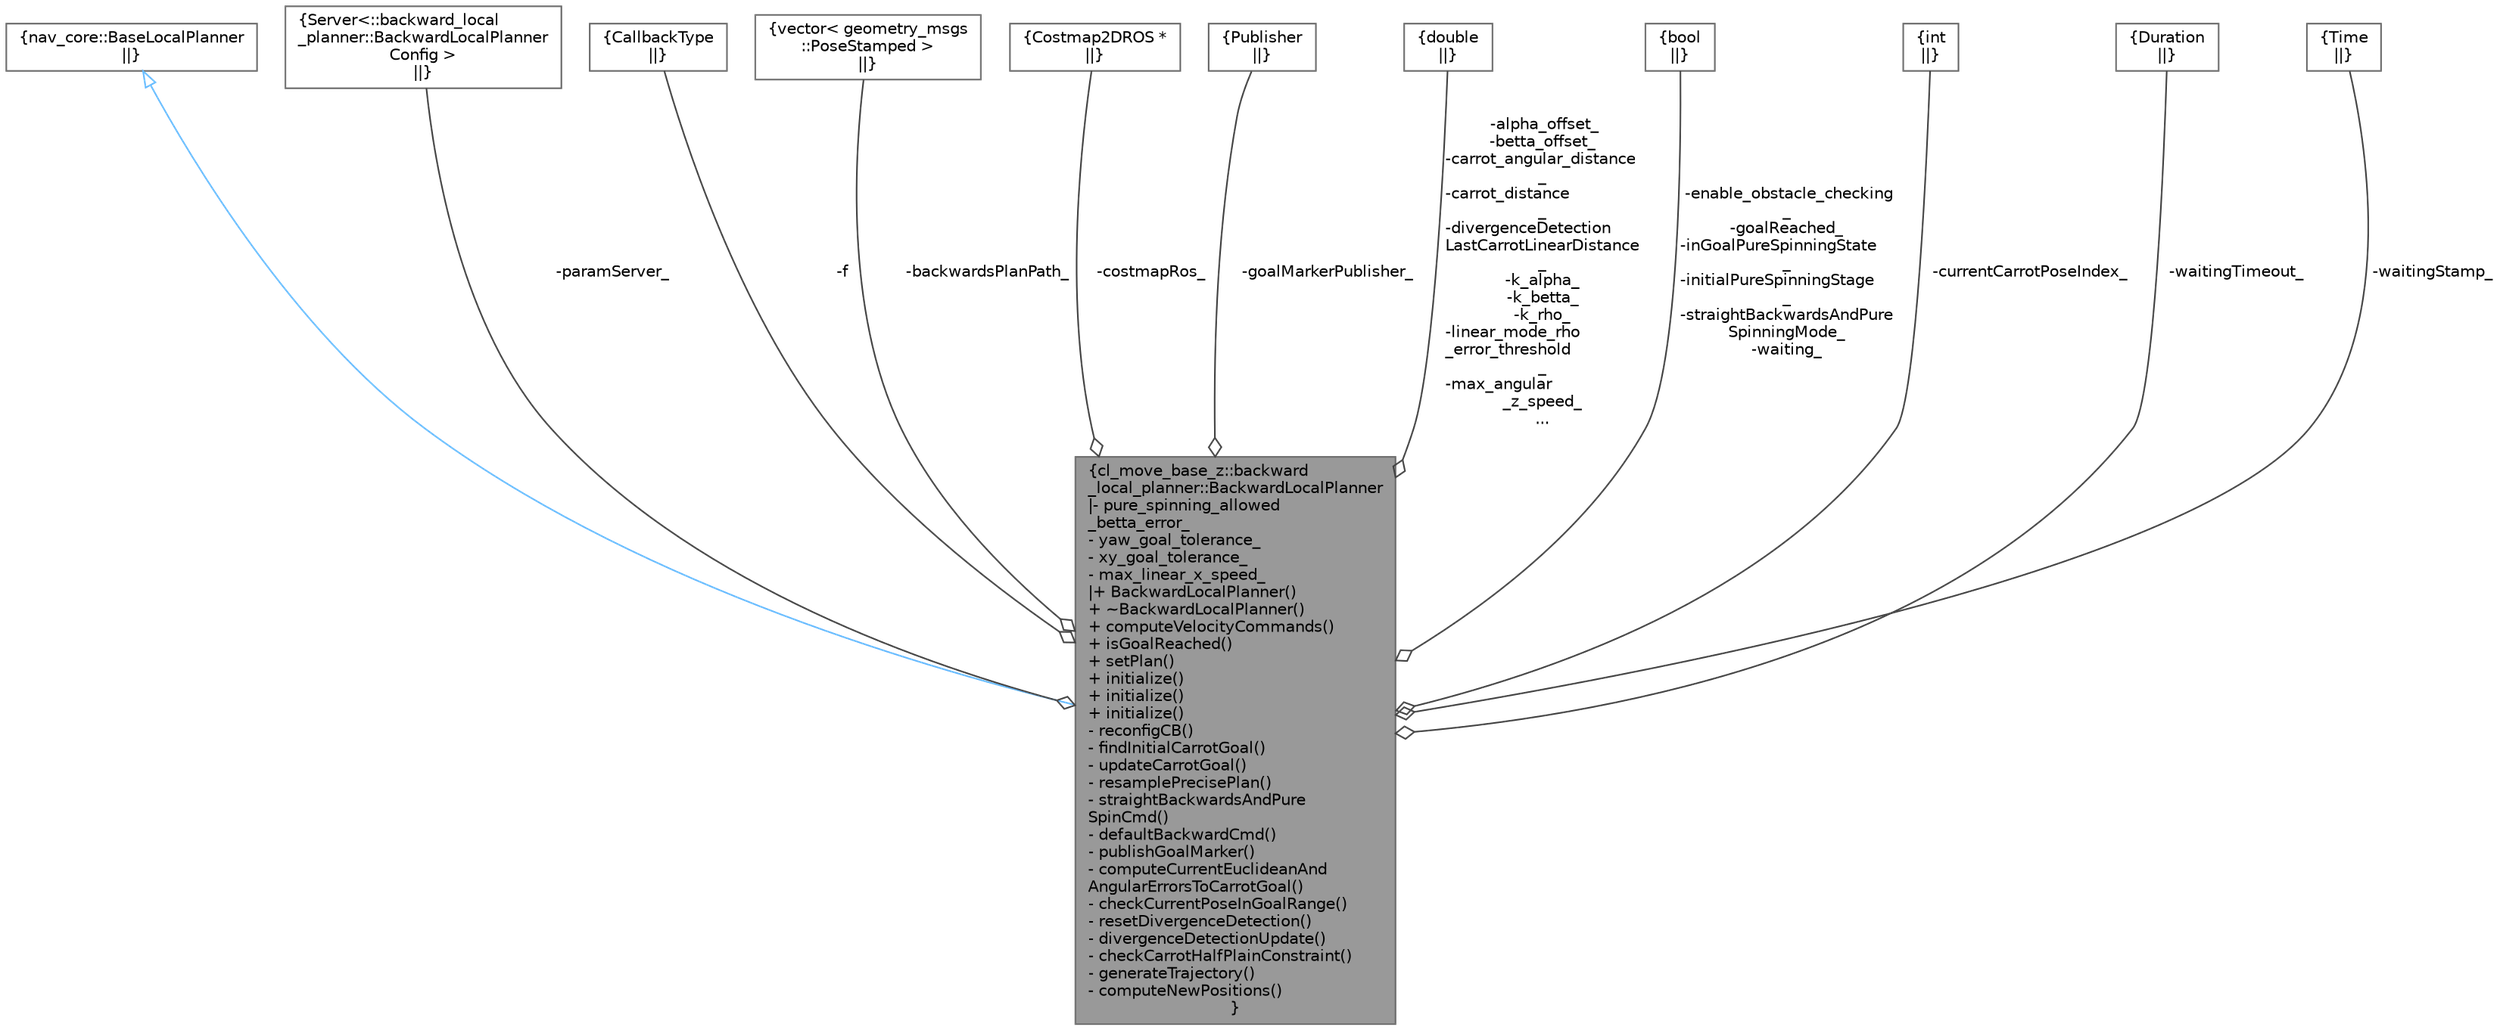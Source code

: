 digraph "cl_move_base_z::backward_local_planner::BackwardLocalPlanner"
{
 // LATEX_PDF_SIZE
  bgcolor="transparent";
  edge [fontname=Helvetica,fontsize=10,labelfontname=Helvetica,labelfontsize=10];
  node [fontname=Helvetica,fontsize=10,shape=box,height=0.2,width=0.4];
  Node1 [label="{cl_move_base_z::backward\l_local_planner::BackwardLocalPlanner\n|- pure_spinning_allowed\l_betta_error_\l- yaw_goal_tolerance_\l- xy_goal_tolerance_\l- max_linear_x_speed_\l|+ BackwardLocalPlanner()\l+ ~BackwardLocalPlanner()\l+ computeVelocityCommands()\l+ isGoalReached()\l+ setPlan()\l+ initialize()\l+ initialize()\l+ initialize()\l- reconfigCB()\l- findInitialCarrotGoal()\l- updateCarrotGoal()\l- resamplePrecisePlan()\l- straightBackwardsAndPure\lSpinCmd()\l- defaultBackwardCmd()\l- publishGoalMarker()\l- computeCurrentEuclideanAnd\lAngularErrorsToCarrotGoal()\l- checkCurrentPoseInGoalRange()\l- resetDivergenceDetection()\l- divergenceDetectionUpdate()\l- checkCarrotHalfPlainConstraint()\l- generateTrajectory()\l- computeNewPositions()\l}",height=0.2,width=0.4,color="gray40", fillcolor="grey60", style="filled", fontcolor="black",tooltip=" "];
  Node2 -> Node1 [dir="back",color="steelblue1",style="solid",arrowtail="onormal"];
  Node2 [label="{nav_core::BaseLocalPlanner\n||}",height=0.2,width=0.4,color="gray40", fillcolor="white", style="filled",tooltip=" "];
  Node3 -> Node1 [color="grey25",style="solid",label=" -paramServer_" ,arrowhead="odiamond"];
  Node3 [label="{Server\<::backward_local\l_planner::BackwardLocalPlanner\lConfig \>\n||}",height=0.2,width=0.4,color="gray40", fillcolor="white", style="filled",tooltip=" "];
  Node4 -> Node1 [color="grey25",style="solid",label=" -f" ,arrowhead="odiamond"];
  Node4 [label="{CallbackType\n||}",height=0.2,width=0.4,color="gray40", fillcolor="white", style="filled",tooltip=" "];
  Node5 -> Node1 [color="grey25",style="solid",label=" -backwardsPlanPath_" ,arrowhead="odiamond"];
  Node5 [label="{vector\< geometry_msgs\l::PoseStamped \>\n||}",height=0.2,width=0.4,color="gray40", fillcolor="white", style="filled",tooltip=" "];
  Node6 -> Node1 [color="grey25",style="solid",label=" -costmapRos_" ,arrowhead="odiamond"];
  Node6 [label="{Costmap2DROS *\n||}",height=0.2,width=0.4,color="gray40", fillcolor="white", style="filled",tooltip=" "];
  Node7 -> Node1 [color="grey25",style="solid",label=" -goalMarkerPublisher_" ,arrowhead="odiamond"];
  Node7 [label="{Publisher\n||}",height=0.2,width=0.4,color="gray40", fillcolor="white", style="filled",tooltip=" "];
  Node8 -> Node1 [color="grey25",style="solid",label=" -alpha_offset_\n-betta_offset_\n-carrot_angular_distance\l_\n-carrot_distance\l_\n-divergenceDetection\lLastCarrotLinearDistance\l_\n-k_alpha_\n-k_betta_\n-k_rho_\n-linear_mode_rho\l_error_threshold\l_\n-max_angular\l_z_speed_\n..." ,arrowhead="odiamond"];
  Node8 [label="{double\n||}",height=0.2,width=0.4,color="gray40", fillcolor="white", style="filled",tooltip=" "];
  Node9 -> Node1 [color="grey25",style="solid",label=" -enable_obstacle_checking\l_\n-goalReached_\n-inGoalPureSpinningState\l_\n-initialPureSpinningStage\l_\n-straightBackwardsAndPure\lSpinningMode_\n-waiting_" ,arrowhead="odiamond"];
  Node9 [label="{bool\n||}",height=0.2,width=0.4,color="gray40", fillcolor="white", style="filled",URL="$classbool.html",tooltip=" "];
  Node10 -> Node1 [color="grey25",style="solid",label=" -currentCarrotPoseIndex_" ,arrowhead="odiamond"];
  Node10 [label="{int\n||}",height=0.2,width=0.4,color="gray40", fillcolor="white", style="filled",tooltip=" "];
  Node11 -> Node1 [color="grey25",style="solid",label=" -waitingTimeout_" ,arrowhead="odiamond"];
  Node11 [label="{Duration\n||}",height=0.2,width=0.4,color="gray40", fillcolor="white", style="filled",tooltip=" "];
  Node12 -> Node1 [color="grey25",style="solid",label=" -waitingStamp_" ,arrowhead="odiamond"];
  Node12 [label="{Time\n||}",height=0.2,width=0.4,color="gray40", fillcolor="white", style="filled",tooltip=" "];
}

